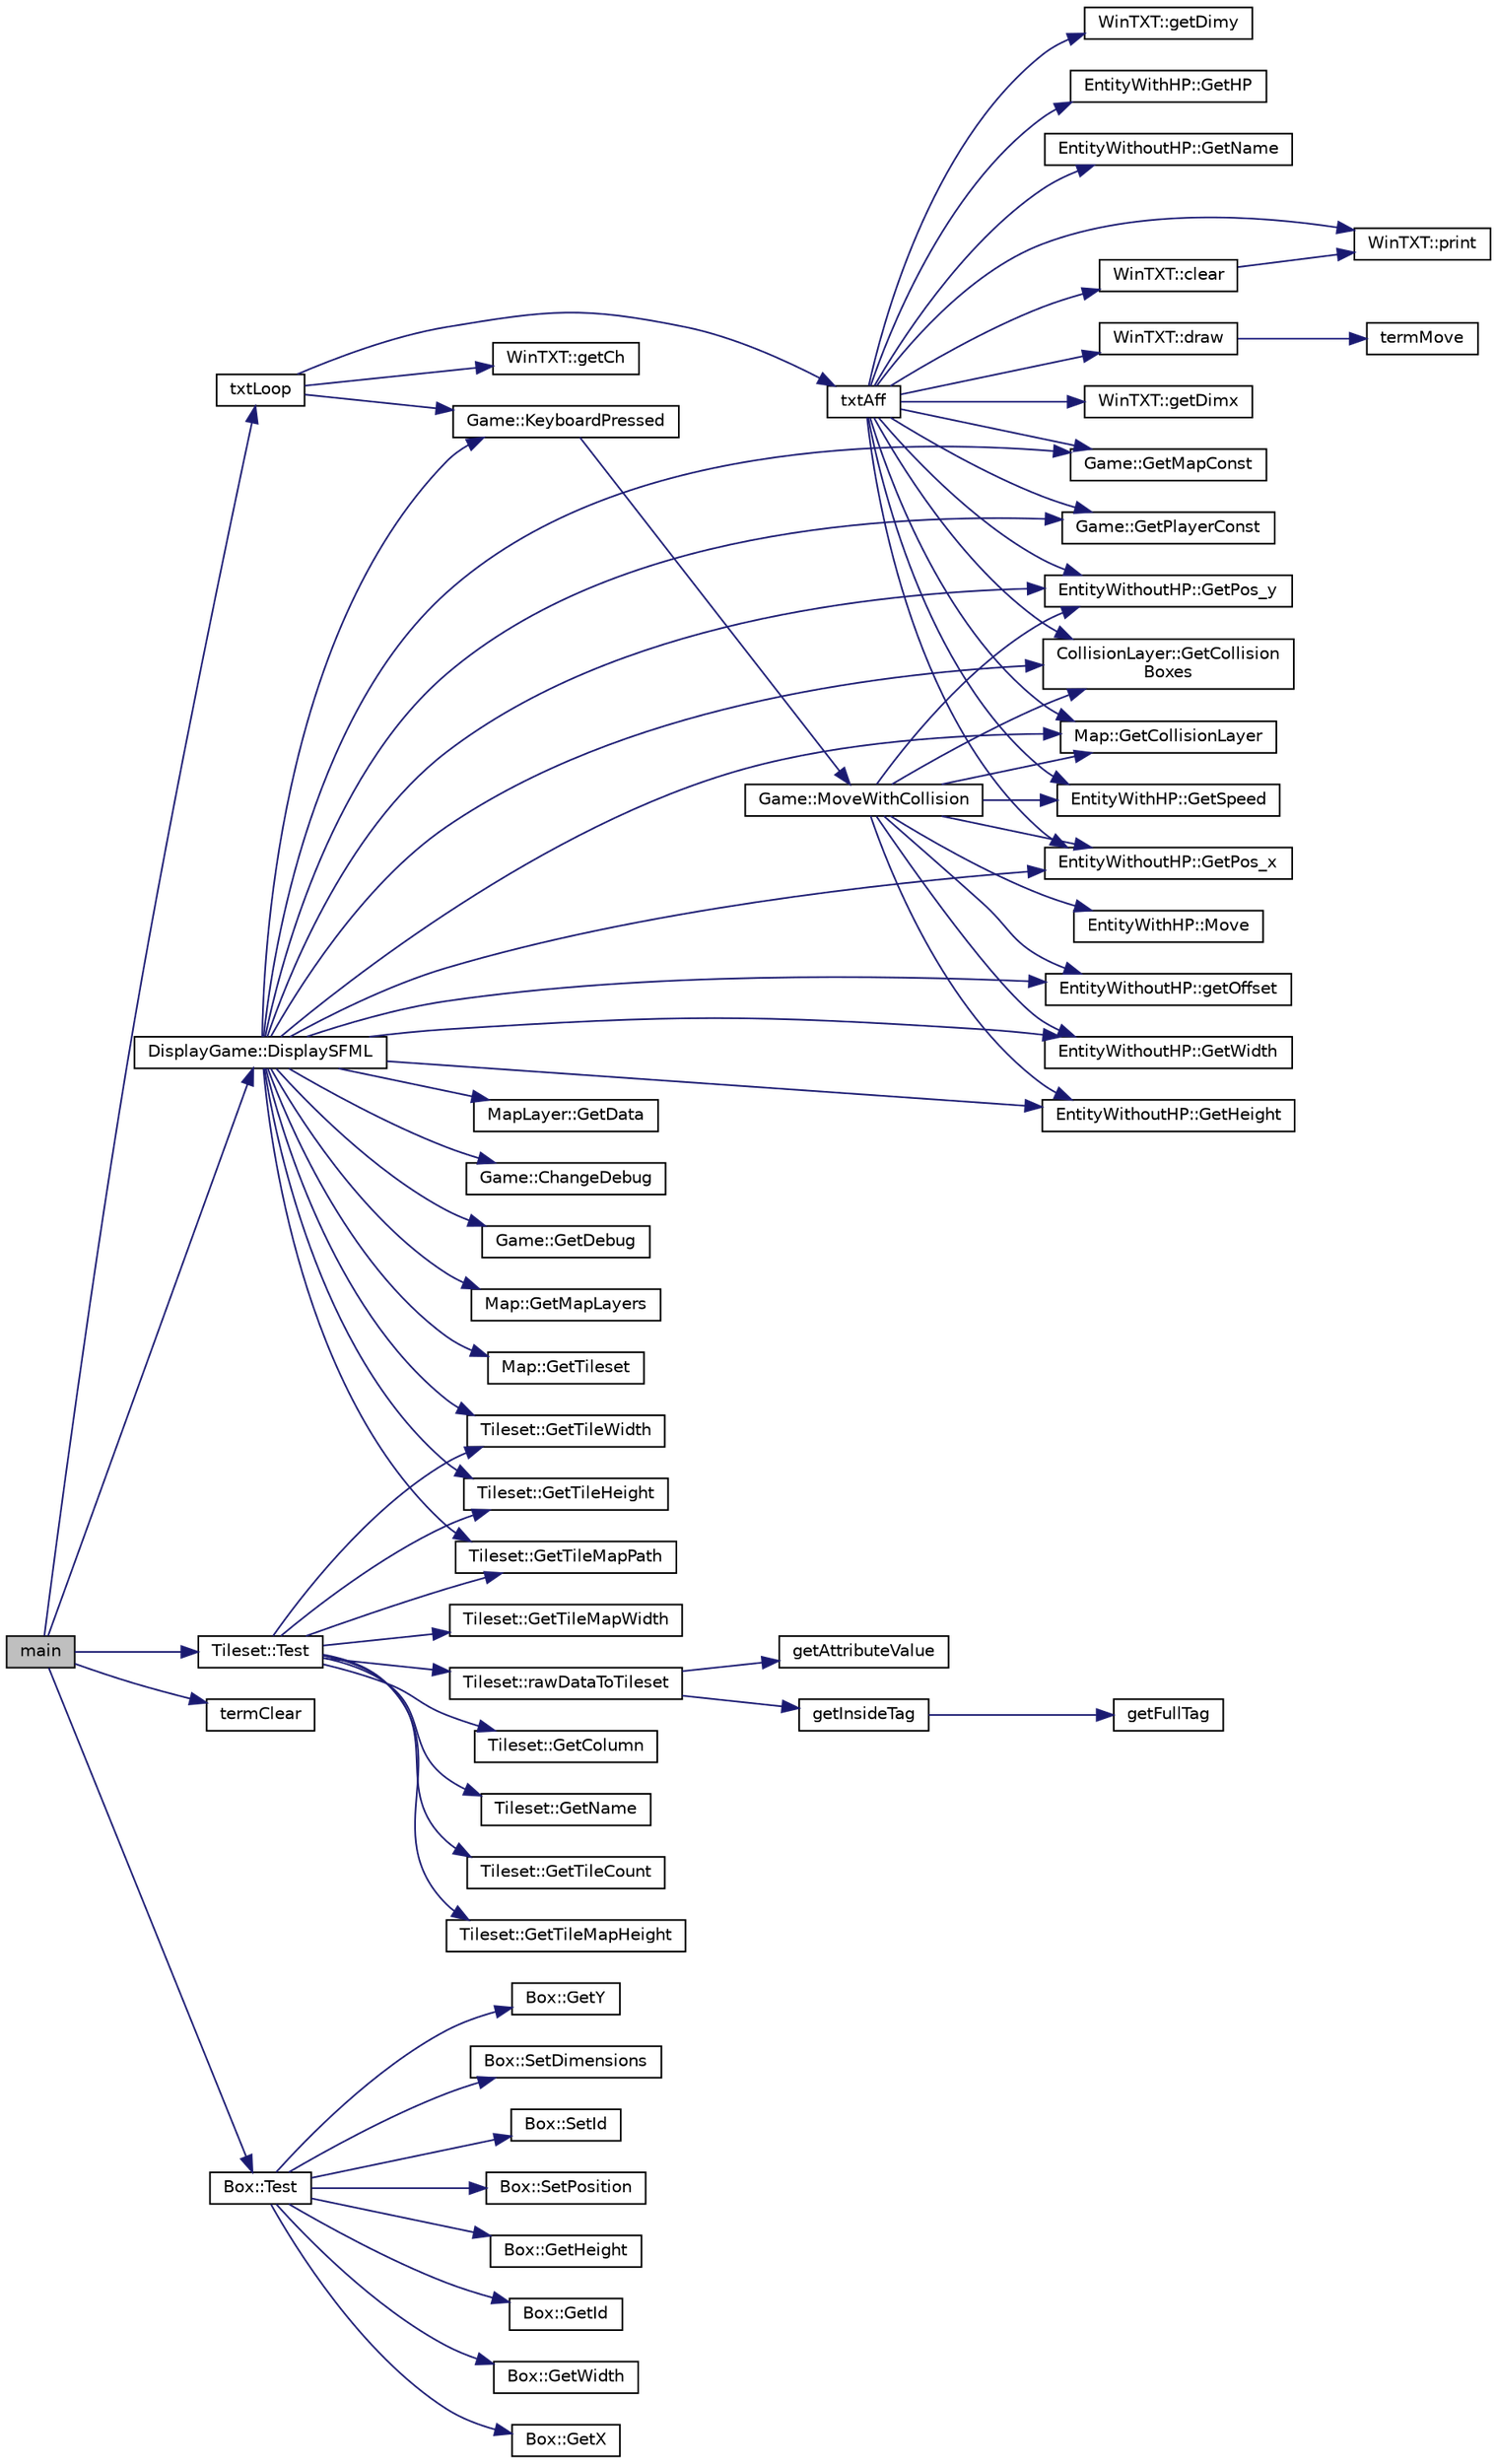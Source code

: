 digraph "main"
{
 // LATEX_PDF_SIZE
  bgcolor="transparent";
  edge [fontname="Helvetica",fontsize="10",labelfontname="Helvetica",labelfontsize="10"];
  node [fontname="Helvetica",fontsize="10",shape=record];
  rankdir="LR";
  Node1 [label="main",height=0.2,width=0.4,color="black", fillcolor="grey75", style="filled", fontcolor="black",tooltip=" "];
  Node1 -> Node2 [color="midnightblue",fontsize="10",style="solid",fontname="Helvetica"];
  Node2 [label="DisplayGame::DisplaySFML",height=0.2,width=0.4,color="black",URL="$classDisplayGame.html#ab3b126865a8753817993063f7f1c2a3f",tooltip=" "];
  Node2 -> Node3 [color="midnightblue",fontsize="10",style="solid",fontname="Helvetica"];
  Node3 [label="Game::ChangeDebug",height=0.2,width=0.4,color="black",URL="$classGame.html#a74e8a1c9364e0b82613739ecc302cd57",tooltip=" "];
  Node2 -> Node4 [color="midnightblue",fontsize="10",style="solid",fontname="Helvetica"];
  Node4 [label="CollisionLayer::GetCollision\lBoxes",height=0.2,width=0.4,color="black",URL="$classCollisionLayer.html#a9238c6f5d6a081cb42bb621eb4340435",tooltip="Fonction permettant de récupérer les CollisionBox de l'objet."];
  Node2 -> Node5 [color="midnightblue",fontsize="10",style="solid",fontname="Helvetica"];
  Node5 [label="Map::GetCollisionLayer",height=0.2,width=0.4,color="black",URL="$classMap.html#a3f49418fd08dff9bf56722251627df2b",tooltip=" "];
  Node2 -> Node6 [color="midnightblue",fontsize="10",style="solid",fontname="Helvetica"];
  Node6 [label="MapLayer::GetData",height=0.2,width=0.4,color="black",URL="$classMapLayer.html#a9710e1d180cac781c1a407251ef763a9",tooltip=" "];
  Node2 -> Node7 [color="midnightblue",fontsize="10",style="solid",fontname="Helvetica"];
  Node7 [label="Game::GetDebug",height=0.2,width=0.4,color="black",URL="$classGame.html#aacba5a8b3d7216440069bb092e01c288",tooltip=" "];
  Node2 -> Node8 [color="midnightblue",fontsize="10",style="solid",fontname="Helvetica"];
  Node8 [label="EntityWithoutHP::GetHeight",height=0.2,width=0.4,color="black",URL="$classEntityWithoutHP.html#af9e33c4eb6b3a6c8e5a3208cd18ea19d",tooltip=" "];
  Node2 -> Node9 [color="midnightblue",fontsize="10",style="solid",fontname="Helvetica"];
  Node9 [label="Game::GetMapConst",height=0.2,width=0.4,color="black",URL="$classGame.html#a4c5b10b65e8b655c96ac51db93d9fbc3",tooltip=" "];
  Node2 -> Node10 [color="midnightblue",fontsize="10",style="solid",fontname="Helvetica"];
  Node10 [label="Map::GetMapLayers",height=0.2,width=0.4,color="black",URL="$classMap.html#aebd77205d790f0794048a1562b8b9d77",tooltip=" "];
  Node2 -> Node11 [color="midnightblue",fontsize="10",style="solid",fontname="Helvetica"];
  Node11 [label="EntityWithoutHP::getOffset",height=0.2,width=0.4,color="black",URL="$classEntityWithoutHP.html#a16ab1c93543eb44548d6d951f7a2e655",tooltip=" "];
  Node2 -> Node12 [color="midnightblue",fontsize="10",style="solid",fontname="Helvetica"];
  Node12 [label="Game::GetPlayerConst",height=0.2,width=0.4,color="black",URL="$classGame.html#a11f40bc1afd5bb48ebab49467b7ed0ad",tooltip=" "];
  Node2 -> Node13 [color="midnightblue",fontsize="10",style="solid",fontname="Helvetica"];
  Node13 [label="EntityWithoutHP::GetPos_x",height=0.2,width=0.4,color="black",URL="$classEntityWithoutHP.html#aa919d21efd6f9e28bcbd71696b418792",tooltip=" "];
  Node2 -> Node14 [color="midnightblue",fontsize="10",style="solid",fontname="Helvetica"];
  Node14 [label="EntityWithoutHP::GetPos_y",height=0.2,width=0.4,color="black",URL="$classEntityWithoutHP.html#ac5fa20e8f737d5c7eee11ebafeee3d92",tooltip=" "];
  Node2 -> Node15 [color="midnightblue",fontsize="10",style="solid",fontname="Helvetica"];
  Node15 [label="Tileset::GetTileHeight",height=0.2,width=0.4,color="black",URL="$classTileset.html#a586d2ecc83c354bcc981e49ed579d359",tooltip=" "];
  Node2 -> Node16 [color="midnightblue",fontsize="10",style="solid",fontname="Helvetica"];
  Node16 [label="Tileset::GetTileMapPath",height=0.2,width=0.4,color="black",URL="$classTileset.html#a937a18ca2f53d7261d3eff752e8afb91",tooltip=" "];
  Node2 -> Node17 [color="midnightblue",fontsize="10",style="solid",fontname="Helvetica"];
  Node17 [label="Map::GetTileset",height=0.2,width=0.4,color="black",URL="$classMap.html#af23e6cbceec8a1f8a6fb6c51612b1488",tooltip=" "];
  Node2 -> Node18 [color="midnightblue",fontsize="10",style="solid",fontname="Helvetica"];
  Node18 [label="Tileset::GetTileWidth",height=0.2,width=0.4,color="black",URL="$classTileset.html#a91f1063653764e3e799a0331336d9e00",tooltip=" "];
  Node2 -> Node19 [color="midnightblue",fontsize="10",style="solid",fontname="Helvetica"];
  Node19 [label="EntityWithoutHP::GetWidth",height=0.2,width=0.4,color="black",URL="$classEntityWithoutHP.html#a72a456c7bbaf8f66544292edf37f5e0e",tooltip=" "];
  Node2 -> Node20 [color="midnightblue",fontsize="10",style="solid",fontname="Helvetica"];
  Node20 [label="Game::KeyboardPressed",height=0.2,width=0.4,color="black",URL="$classGame.html#a7266c4385f5c306926054fb9f9aa56d1",tooltip=" "];
  Node20 -> Node21 [color="midnightblue",fontsize="10",style="solid",fontname="Helvetica"];
  Node21 [label="Game::MoveWithCollision",height=0.2,width=0.4,color="black",URL="$classGame.html#abe59a4dd98dc7ef34141aec822dfc20f",tooltip=" "];
  Node21 -> Node4 [color="midnightblue",fontsize="10",style="solid",fontname="Helvetica"];
  Node21 -> Node5 [color="midnightblue",fontsize="10",style="solid",fontname="Helvetica"];
  Node21 -> Node8 [color="midnightblue",fontsize="10",style="solid",fontname="Helvetica"];
  Node21 -> Node11 [color="midnightblue",fontsize="10",style="solid",fontname="Helvetica"];
  Node21 -> Node13 [color="midnightblue",fontsize="10",style="solid",fontname="Helvetica"];
  Node21 -> Node14 [color="midnightblue",fontsize="10",style="solid",fontname="Helvetica"];
  Node21 -> Node22 [color="midnightblue",fontsize="10",style="solid",fontname="Helvetica"];
  Node22 [label="EntityWithHP::GetSpeed",height=0.2,width=0.4,color="black",URL="$classEntityWithHP.html#a0316748815da894bf85862d268d67ba0",tooltip=" "];
  Node21 -> Node19 [color="midnightblue",fontsize="10",style="solid",fontname="Helvetica"];
  Node21 -> Node23 [color="midnightblue",fontsize="10",style="solid",fontname="Helvetica"];
  Node23 [label="EntityWithHP::Move",height=0.2,width=0.4,color="black",URL="$classEntityWithHP.html#a41fc1a9c9af67ea53b4c1c709c1c19b8",tooltip=" "];
  Node1 -> Node24 [color="midnightblue",fontsize="10",style="solid",fontname="Helvetica"];
  Node24 [label="termClear",height=0.2,width=0.4,color="black",URL="$winTxt_8cpp.html#abfddca010a6ceb2c5292c98247a434ce",tooltip=" "];
  Node1 -> Node25 [color="midnightblue",fontsize="10",style="solid",fontname="Helvetica"];
  Node25 [label="Box::Test",height=0.2,width=0.4,color="black",URL="$classBox.html#ab30d8d08bfff9e0505d1baa518b01fba",tooltip="Fonction test de la classe Box."];
  Node25 -> Node26 [color="midnightblue",fontsize="10",style="solid",fontname="Helvetica"];
  Node26 [label="Box::GetHeight",height=0.2,width=0.4,color="black",URL="$classBox.html#ad7d6b9ab23698fedd6637fe0a4c40fb3",tooltip="Retourne height."];
  Node25 -> Node27 [color="midnightblue",fontsize="10",style="solid",fontname="Helvetica"];
  Node27 [label="Box::GetId",height=0.2,width=0.4,color="black",URL="$classBox.html#a463bb5df079ed4e37f237128288ad263",tooltip="Retourne id."];
  Node25 -> Node28 [color="midnightblue",fontsize="10",style="solid",fontname="Helvetica"];
  Node28 [label="Box::GetWidth",height=0.2,width=0.4,color="black",URL="$classBox.html#ac9e53c8e2f33ef5ef0a11c48f979ab04",tooltip="Retourne width."];
  Node25 -> Node29 [color="midnightblue",fontsize="10",style="solid",fontname="Helvetica"];
  Node29 [label="Box::GetX",height=0.2,width=0.4,color="black",URL="$classBox.html#ade06873a13d2d1df5eb5d2cfc2a16d29",tooltip="Retourne x."];
  Node25 -> Node30 [color="midnightblue",fontsize="10",style="solid",fontname="Helvetica"];
  Node30 [label="Box::GetY",height=0.2,width=0.4,color="black",URL="$classBox.html#af86b090508898469761c0d61c8230133",tooltip="Retourne y."];
  Node25 -> Node31 [color="midnightblue",fontsize="10",style="solid",fontname="Helvetica"];
  Node31 [label="Box::SetDimensions",height=0.2,width=0.4,color="black",URL="$classBox.html#abed04a814d9eff8927701b98e486db1c",tooltip="Modifie la taille de la Box par celle en paramètre."];
  Node25 -> Node32 [color="midnightblue",fontsize="10",style="solid",fontname="Helvetica"];
  Node32 [label="Box::SetId",height=0.2,width=0.4,color="black",URL="$classBox.html#a7d84cb0e69da66427ae6173ddfbdee48",tooltip="Modifie l'id de la Box par celui en paramètre."];
  Node25 -> Node33 [color="midnightblue",fontsize="10",style="solid",fontname="Helvetica"];
  Node33 [label="Box::SetPosition",height=0.2,width=0.4,color="black",URL="$classBox.html#a0f3f1e3acf82ac45cccb611be4b79206",tooltip="Modifie la position de la Box par celle en paramètre."];
  Node1 -> Node34 [color="midnightblue",fontsize="10",style="solid",fontname="Helvetica"];
  Node34 [label="Tileset::Test",height=0.2,width=0.4,color="black",URL="$classTileset.html#ab5cc1858ffd883c9d32cd42bed9532d9",tooltip=" "];
  Node34 -> Node35 [color="midnightblue",fontsize="10",style="solid",fontname="Helvetica"];
  Node35 [label="Tileset::GetColumn",height=0.2,width=0.4,color="black",URL="$classTileset.html#ad636679bf81f2aa5ad00beff2d5c9ef2",tooltip=" "];
  Node34 -> Node36 [color="midnightblue",fontsize="10",style="solid",fontname="Helvetica"];
  Node36 [label="Tileset::GetName",height=0.2,width=0.4,color="black",URL="$classTileset.html#a8015df88b62c9b7cf6e19c55dc398f69",tooltip=" "];
  Node34 -> Node37 [color="midnightblue",fontsize="10",style="solid",fontname="Helvetica"];
  Node37 [label="Tileset::GetTileCount",height=0.2,width=0.4,color="black",URL="$classTileset.html#a060020f7a21a85d854f1b8fdf6ea192a",tooltip=" "];
  Node34 -> Node15 [color="midnightblue",fontsize="10",style="solid",fontname="Helvetica"];
  Node34 -> Node38 [color="midnightblue",fontsize="10",style="solid",fontname="Helvetica"];
  Node38 [label="Tileset::GetTileMapHeight",height=0.2,width=0.4,color="black",URL="$classTileset.html#adffdd1eda76615393d0d6b085ac61cf9",tooltip=" "];
  Node34 -> Node16 [color="midnightblue",fontsize="10",style="solid",fontname="Helvetica"];
  Node34 -> Node39 [color="midnightblue",fontsize="10",style="solid",fontname="Helvetica"];
  Node39 [label="Tileset::GetTileMapWidth",height=0.2,width=0.4,color="black",URL="$classTileset.html#ae109a25be64886c5139162186da7919b",tooltip=" "];
  Node34 -> Node18 [color="midnightblue",fontsize="10",style="solid",fontname="Helvetica"];
  Node34 -> Node40 [color="midnightblue",fontsize="10",style="solid",fontname="Helvetica"];
  Node40 [label="Tileset::rawDataToTileset",height=0.2,width=0.4,color="black",URL="$classTileset.html#a808673f17cb250f8dc67f7983c74401e",tooltip=" "];
  Node40 -> Node41 [color="midnightblue",fontsize="10",style="solid",fontname="Helvetica"];
  Node41 [label="getAttributeValue",height=0.2,width=0.4,color="black",URL="$tmxParsing_8cpp.html#a7f798bd46c19c61d7e3f0356018bc0c9",tooltip="Retourne la valeur d'un attribut d'un balise XML."];
  Node40 -> Node42 [color="midnightblue",fontsize="10",style="solid",fontname="Helvetica"];
  Node42 [label="getInsideTag",height=0.2,width=0.4,color="black",URL="$tmxParsing_8cpp.html#a01a1670c28de93ece461380677bb7d89",tooltip=" "];
  Node42 -> Node43 [color="midnightblue",fontsize="10",style="solid",fontname="Helvetica"];
  Node43 [label="getFullTag",height=0.2,width=0.4,color="black",URL="$tmxParsing_8cpp.html#a8fc864f80bb4b71341f7189e9a5c9bcd",tooltip=" "];
  Node1 -> Node44 [color="midnightblue",fontsize="10",style="solid",fontname="Helvetica"];
  Node44 [label="txtLoop",height=0.2,width=0.4,color="black",URL="$gameTxt_8cpp.html#a5eeb0d13b5fe5eba2c9d7415842d36d9",tooltip=" "];
  Node44 -> Node45 [color="midnightblue",fontsize="10",style="solid",fontname="Helvetica"];
  Node45 [label="WinTXT::getCh",height=0.2,width=0.4,color="black",URL="$classWinTXT.html#a418c66475403586ac57a80eceb409166",tooltip=" "];
  Node44 -> Node20 [color="midnightblue",fontsize="10",style="solid",fontname="Helvetica"];
  Node44 -> Node46 [color="midnightblue",fontsize="10",style="solid",fontname="Helvetica"];
  Node46 [label="txtAff",height=0.2,width=0.4,color="black",URL="$gameTxt_8cpp.html#a8660cc91c8dc47b28c5bf324284499e9",tooltip=" "];
  Node46 -> Node47 [color="midnightblue",fontsize="10",style="solid",fontname="Helvetica"];
  Node47 [label="WinTXT::clear",height=0.2,width=0.4,color="black",URL="$classWinTXT.html#a1b4cb203533f78bed29498591631f436",tooltip=" "];
  Node47 -> Node48 [color="midnightblue",fontsize="10",style="solid",fontname="Helvetica"];
  Node48 [label="WinTXT::print",height=0.2,width=0.4,color="black",URL="$classWinTXT.html#a407cce45e7f81546540f4f8a9b85ce45",tooltip=" "];
  Node46 -> Node49 [color="midnightblue",fontsize="10",style="solid",fontname="Helvetica"];
  Node49 [label="WinTXT::draw",height=0.2,width=0.4,color="black",URL="$classWinTXT.html#af83a18827593465fc397983c97b4e886",tooltip=" "];
  Node49 -> Node50 [color="midnightblue",fontsize="10",style="solid",fontname="Helvetica"];
  Node50 [label="termMove",height=0.2,width=0.4,color="black",URL="$winTxt_8cpp.html#a0038303af38e1a50f24e3d4e33a4635b",tooltip=" "];
  Node46 -> Node4 [color="midnightblue",fontsize="10",style="solid",fontname="Helvetica"];
  Node46 -> Node5 [color="midnightblue",fontsize="10",style="solid",fontname="Helvetica"];
  Node46 -> Node51 [color="midnightblue",fontsize="10",style="solid",fontname="Helvetica"];
  Node51 [label="WinTXT::getDimx",height=0.2,width=0.4,color="black",URL="$classWinTXT.html#a91635aa5b10cbf5542dac294b06f3afc",tooltip=" "];
  Node46 -> Node52 [color="midnightblue",fontsize="10",style="solid",fontname="Helvetica"];
  Node52 [label="WinTXT::getDimy",height=0.2,width=0.4,color="black",URL="$classWinTXT.html#a6c5141e41eea71eb62bf9e397b1b5d3c",tooltip=" "];
  Node46 -> Node53 [color="midnightblue",fontsize="10",style="solid",fontname="Helvetica"];
  Node53 [label="EntityWithHP::GetHP",height=0.2,width=0.4,color="black",URL="$classEntityWithHP.html#a064f838fa6ae5e4a2b6c2fcb92f576fa",tooltip=" "];
  Node46 -> Node9 [color="midnightblue",fontsize="10",style="solid",fontname="Helvetica"];
  Node46 -> Node54 [color="midnightblue",fontsize="10",style="solid",fontname="Helvetica"];
  Node54 [label="EntityWithoutHP::GetName",height=0.2,width=0.4,color="black",URL="$classEntityWithoutHP.html#a72e23e567e9c46abcce65abe980cf932",tooltip=" "];
  Node46 -> Node12 [color="midnightblue",fontsize="10",style="solid",fontname="Helvetica"];
  Node46 -> Node13 [color="midnightblue",fontsize="10",style="solid",fontname="Helvetica"];
  Node46 -> Node14 [color="midnightblue",fontsize="10",style="solid",fontname="Helvetica"];
  Node46 -> Node22 [color="midnightblue",fontsize="10",style="solid",fontname="Helvetica"];
  Node46 -> Node48 [color="midnightblue",fontsize="10",style="solid",fontname="Helvetica"];
}
